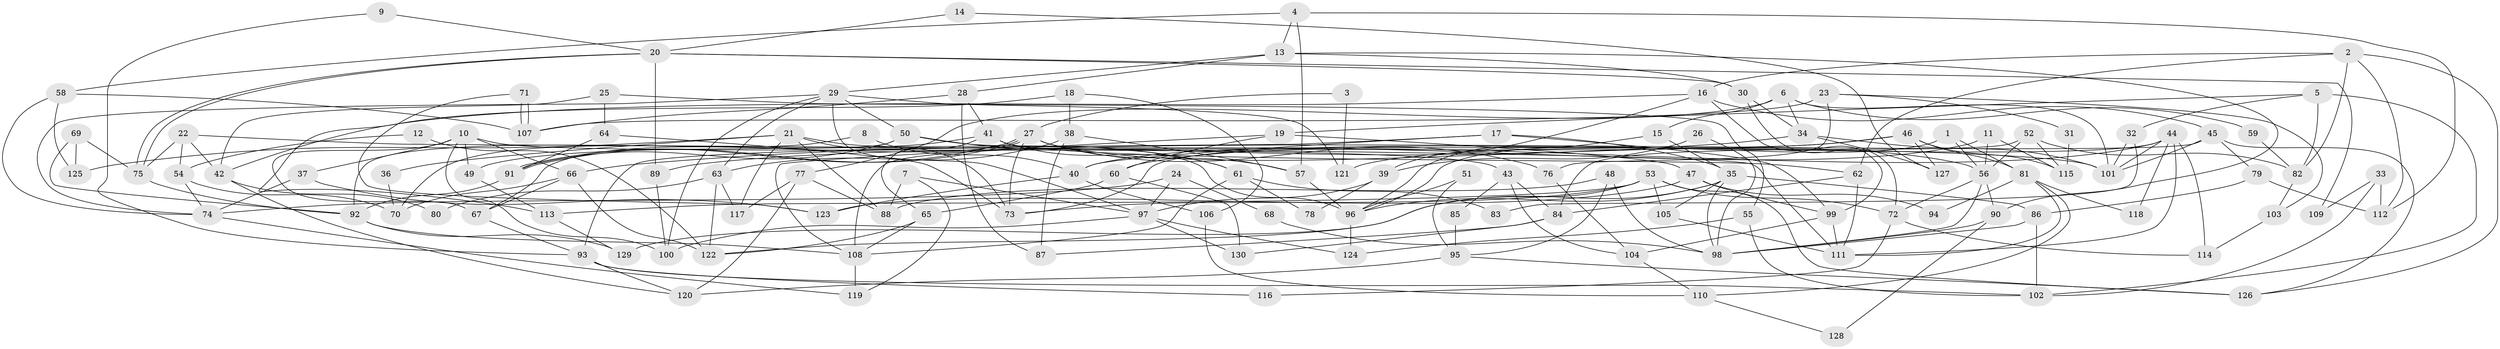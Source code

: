 // coarse degree distribution, {4: 0.15, 6: 0.175, 8: 0.15, 7: 0.125, 9: 0.15, 13: 0.075, 3: 0.05, 12: 0.05, 2: 0.025, 10: 0.05}
// Generated by graph-tools (version 1.1) at 2025/37/03/04/25 23:37:04]
// undirected, 130 vertices, 260 edges
graph export_dot {
  node [color=gray90,style=filled];
  1;
  2;
  3;
  4;
  5;
  6;
  7;
  8;
  9;
  10;
  11;
  12;
  13;
  14;
  15;
  16;
  17;
  18;
  19;
  20;
  21;
  22;
  23;
  24;
  25;
  26;
  27;
  28;
  29;
  30;
  31;
  32;
  33;
  34;
  35;
  36;
  37;
  38;
  39;
  40;
  41;
  42;
  43;
  44;
  45;
  46;
  47;
  48;
  49;
  50;
  51;
  52;
  53;
  54;
  55;
  56;
  57;
  58;
  59;
  60;
  61;
  62;
  63;
  64;
  65;
  66;
  67;
  68;
  69;
  70;
  71;
  72;
  73;
  74;
  75;
  76;
  77;
  78;
  79;
  80;
  81;
  82;
  83;
  84;
  85;
  86;
  87;
  88;
  89;
  90;
  91;
  92;
  93;
  94;
  95;
  96;
  97;
  98;
  99;
  100;
  101;
  102;
  103;
  104;
  105;
  106;
  107;
  108;
  109;
  110;
  111;
  112;
  113;
  114;
  115;
  116;
  117;
  118;
  119;
  120;
  121;
  122;
  123;
  124;
  125;
  126;
  127;
  128;
  129;
  130;
  1 -- 56;
  1 -- 96;
  1 -- 81;
  2 -- 126;
  2 -- 82;
  2 -- 16;
  2 -- 62;
  2 -- 112;
  3 -- 121;
  3 -- 27;
  4 -- 57;
  4 -- 112;
  4 -- 13;
  4 -- 58;
  5 -- 102;
  5 -- 19;
  5 -- 32;
  5 -- 82;
  6 -- 77;
  6 -- 101;
  6 -- 15;
  6 -- 34;
  6 -- 59;
  7 -- 88;
  7 -- 97;
  7 -- 119;
  8 -- 40;
  8 -- 70;
  9 -- 93;
  9 -- 20;
  10 -- 49;
  10 -- 100;
  10 -- 37;
  10 -- 43;
  10 -- 66;
  10 -- 67;
  11 -- 115;
  11 -- 56;
  11 -- 40;
  12 -- 54;
  12 -- 122;
  13 -- 29;
  13 -- 28;
  13 -- 30;
  13 -- 90;
  14 -- 127;
  14 -- 20;
  15 -- 35;
  15 -- 96;
  16 -- 99;
  16 -- 39;
  16 -- 42;
  16 -- 45;
  17 -- 93;
  17 -- 35;
  17 -- 40;
  17 -- 99;
  18 -- 113;
  18 -- 106;
  18 -- 38;
  19 -- 47;
  19 -- 108;
  19 -- 60;
  20 -- 30;
  20 -- 75;
  20 -- 75;
  20 -- 89;
  20 -- 109;
  21 -- 73;
  21 -- 125;
  21 -- 36;
  21 -- 88;
  21 -- 96;
  21 -- 117;
  22 -- 111;
  22 -- 75;
  22 -- 42;
  22 -- 54;
  23 -- 107;
  23 -- 76;
  23 -- 31;
  23 -- 103;
  24 -- 97;
  24 -- 74;
  24 -- 68;
  25 -- 64;
  25 -- 42;
  25 -- 55;
  26 -- 98;
  26 -- 39;
  27 -- 67;
  27 -- 91;
  27 -- 91;
  27 -- 56;
  27 -- 57;
  27 -- 73;
  27 -- 76;
  28 -- 107;
  28 -- 41;
  28 -- 87;
  29 -- 50;
  29 -- 63;
  29 -- 74;
  29 -- 97;
  29 -- 100;
  29 -- 121;
  30 -- 34;
  30 -- 72;
  31 -- 115;
  32 -- 101;
  32 -- 83;
  33 -- 102;
  33 -- 112;
  33 -- 109;
  34 -- 66;
  34 -- 101;
  34 -- 127;
  35 -- 105;
  35 -- 96;
  35 -- 86;
  35 -- 98;
  35 -- 129;
  36 -- 70;
  37 -- 74;
  37 -- 123;
  38 -- 57;
  38 -- 63;
  38 -- 87;
  39 -- 97;
  39 -- 78;
  40 -- 106;
  40 -- 123;
  41 -- 61;
  41 -- 49;
  41 -- 62;
  41 -- 65;
  42 -- 80;
  42 -- 120;
  43 -- 84;
  43 -- 85;
  43 -- 104;
  44 -- 114;
  44 -- 73;
  44 -- 60;
  44 -- 101;
  44 -- 111;
  44 -- 118;
  45 -- 101;
  45 -- 79;
  45 -- 108;
  45 -- 126;
  46 -- 81;
  46 -- 89;
  46 -- 115;
  46 -- 121;
  46 -- 127;
  47 -- 123;
  47 -- 99;
  47 -- 94;
  48 -- 98;
  48 -- 88;
  48 -- 95;
  49 -- 113;
  50 -- 92;
  50 -- 101;
  50 -- 61;
  50 -- 91;
  51 -- 96;
  51 -- 95;
  52 -- 56;
  52 -- 84;
  52 -- 82;
  52 -- 115;
  53 -- 72;
  53 -- 122;
  53 -- 73;
  53 -- 105;
  53 -- 113;
  53 -- 126;
  54 -- 74;
  54 -- 70;
  55 -- 124;
  55 -- 102;
  56 -- 90;
  56 -- 72;
  56 -- 98;
  57 -- 96;
  58 -- 74;
  58 -- 107;
  58 -- 125;
  59 -- 82;
  60 -- 65;
  60 -- 130;
  61 -- 108;
  61 -- 78;
  61 -- 83;
  62 -- 84;
  62 -- 111;
  63 -- 122;
  63 -- 80;
  63 -- 117;
  64 -- 73;
  64 -- 91;
  65 -- 108;
  65 -- 122;
  66 -- 67;
  66 -- 70;
  66 -- 122;
  67 -- 93;
  68 -- 98;
  69 -- 75;
  69 -- 92;
  69 -- 125;
  71 -- 107;
  71 -- 107;
  71 -- 123;
  72 -- 114;
  72 -- 116;
  74 -- 119;
  75 -- 92;
  76 -- 104;
  77 -- 117;
  77 -- 120;
  77 -- 88;
  79 -- 86;
  79 -- 112;
  81 -- 111;
  81 -- 94;
  81 -- 110;
  81 -- 118;
  82 -- 103;
  84 -- 87;
  84 -- 130;
  85 -- 95;
  86 -- 98;
  86 -- 102;
  89 -- 100;
  90 -- 98;
  90 -- 128;
  91 -- 92;
  92 -- 108;
  92 -- 129;
  93 -- 120;
  93 -- 102;
  93 -- 116;
  95 -- 126;
  95 -- 120;
  96 -- 124;
  97 -- 130;
  97 -- 100;
  97 -- 124;
  99 -- 111;
  99 -- 104;
  103 -- 114;
  104 -- 110;
  105 -- 111;
  106 -- 110;
  108 -- 119;
  110 -- 128;
  113 -- 129;
}
